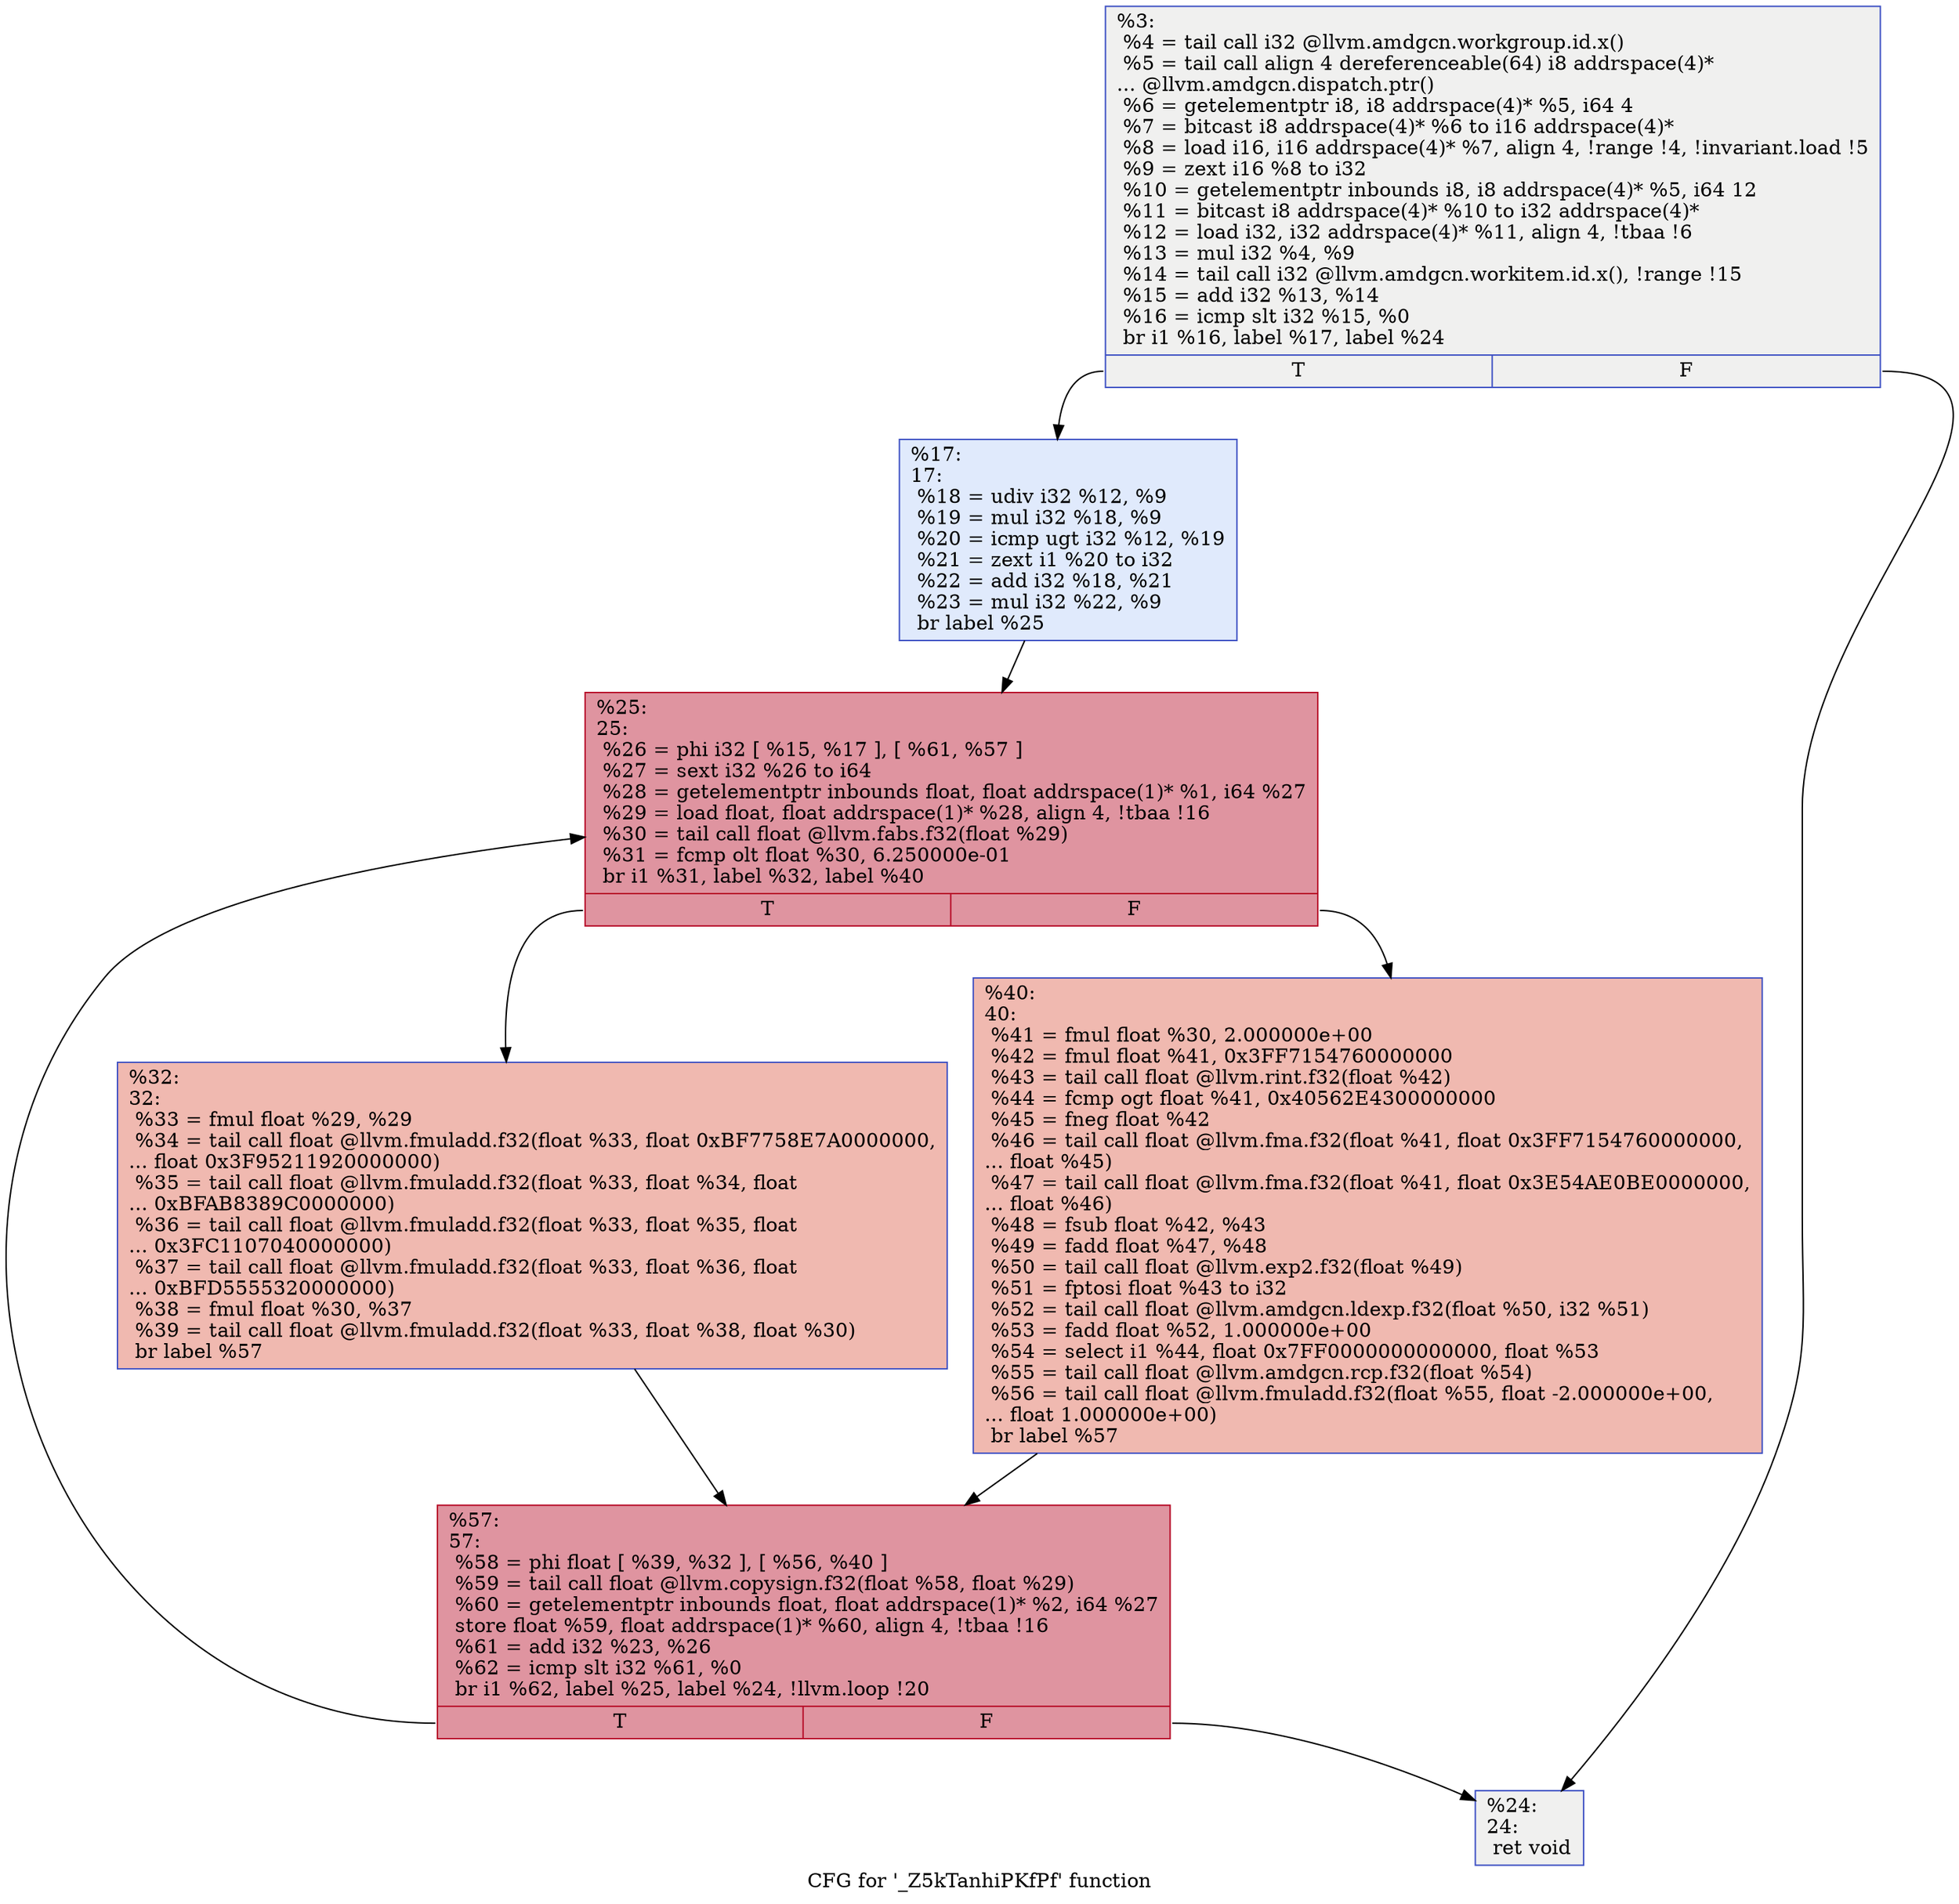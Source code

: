digraph "CFG for '_Z5kTanhiPKfPf' function" {
	label="CFG for '_Z5kTanhiPKfPf' function";

	Node0x5574f80 [shape=record,color="#3d50c3ff", style=filled, fillcolor="#dedcdb70",label="{%3:\l  %4 = tail call i32 @llvm.amdgcn.workgroup.id.x()\l  %5 = tail call align 4 dereferenceable(64) i8 addrspace(4)*\l... @llvm.amdgcn.dispatch.ptr()\l  %6 = getelementptr i8, i8 addrspace(4)* %5, i64 4\l  %7 = bitcast i8 addrspace(4)* %6 to i16 addrspace(4)*\l  %8 = load i16, i16 addrspace(4)* %7, align 4, !range !4, !invariant.load !5\l  %9 = zext i16 %8 to i32\l  %10 = getelementptr inbounds i8, i8 addrspace(4)* %5, i64 12\l  %11 = bitcast i8 addrspace(4)* %10 to i32 addrspace(4)*\l  %12 = load i32, i32 addrspace(4)* %11, align 4, !tbaa !6\l  %13 = mul i32 %4, %9\l  %14 = tail call i32 @llvm.amdgcn.workitem.id.x(), !range !15\l  %15 = add i32 %13, %14\l  %16 = icmp slt i32 %15, %0\l  br i1 %16, label %17, label %24\l|{<s0>T|<s1>F}}"];
	Node0x5574f80:s0 -> Node0x55768e0;
	Node0x5574f80:s1 -> Node0x5577290;
	Node0x55768e0 [shape=record,color="#3d50c3ff", style=filled, fillcolor="#b9d0f970",label="{%17:\l17:                                               \l  %18 = udiv i32 %12, %9\l  %19 = mul i32 %18, %9\l  %20 = icmp ugt i32 %12, %19\l  %21 = zext i1 %20 to i32\l  %22 = add i32 %18, %21\l  %23 = mul i32 %22, %9\l  br label %25\l}"];
	Node0x55768e0 -> Node0x5577710;
	Node0x5577290 [shape=record,color="#3d50c3ff", style=filled, fillcolor="#dedcdb70",label="{%24:\l24:                                               \l  ret void\l}"];
	Node0x5577710 [shape=record,color="#b70d28ff", style=filled, fillcolor="#b70d2870",label="{%25:\l25:                                               \l  %26 = phi i32 [ %15, %17 ], [ %61, %57 ]\l  %27 = sext i32 %26 to i64\l  %28 = getelementptr inbounds float, float addrspace(1)* %1, i64 %27\l  %29 = load float, float addrspace(1)* %28, align 4, !tbaa !16\l  %30 = tail call float @llvm.fabs.f32(float %29)\l  %31 = fcmp olt float %30, 6.250000e-01\l  br i1 %31, label %32, label %40\l|{<s0>T|<s1>F}}"];
	Node0x5577710:s0 -> Node0x55788b0;
	Node0x5577710:s1 -> Node0x5578940;
	Node0x55788b0 [shape=record,color="#3d50c3ff", style=filled, fillcolor="#de614d70",label="{%32:\l32:                                               \l  %33 = fmul float %29, %29\l  %34 = tail call float @llvm.fmuladd.f32(float %33, float 0xBF7758E7A0000000,\l... float 0x3F95211920000000)\l  %35 = tail call float @llvm.fmuladd.f32(float %33, float %34, float\l... 0xBFAB8389C0000000)\l  %36 = tail call float @llvm.fmuladd.f32(float %33, float %35, float\l... 0x3FC1107040000000)\l  %37 = tail call float @llvm.fmuladd.f32(float %33, float %36, float\l... 0xBFD5555320000000)\l  %38 = fmul float %30, %37\l  %39 = tail call float @llvm.fmuladd.f32(float %33, float %38, float %30)\l  br label %57\l}"];
	Node0x55788b0 -> Node0x5577820;
	Node0x5578940 [shape=record,color="#3d50c3ff", style=filled, fillcolor="#de614d70",label="{%40:\l40:                                               \l  %41 = fmul float %30, 2.000000e+00\l  %42 = fmul float %41, 0x3FF7154760000000\l  %43 = tail call float @llvm.rint.f32(float %42)\l  %44 = fcmp ogt float %41, 0x40562E4300000000\l  %45 = fneg float %42\l  %46 = tail call float @llvm.fma.f32(float %41, float 0x3FF7154760000000,\l... float %45)\l  %47 = tail call float @llvm.fma.f32(float %41, float 0x3E54AE0BE0000000,\l... float %46)\l  %48 = fsub float %42, %43\l  %49 = fadd float %47, %48\l  %50 = tail call float @llvm.exp2.f32(float %49)\l  %51 = fptosi float %43 to i32\l  %52 = tail call float @llvm.amdgcn.ldexp.f32(float %50, i32 %51)\l  %53 = fadd float %52, 1.000000e+00\l  %54 = select i1 %44, float 0x7FF0000000000000, float %53\l  %55 = tail call float @llvm.amdgcn.rcp.f32(float %54)\l  %56 = tail call float @llvm.fmuladd.f32(float %55, float -2.000000e+00,\l... float 1.000000e+00)\l  br label %57\l}"];
	Node0x5578940 -> Node0x5577820;
	Node0x5577820 [shape=record,color="#b70d28ff", style=filled, fillcolor="#b70d2870",label="{%57:\l57:                                               \l  %58 = phi float [ %39, %32 ], [ %56, %40 ]\l  %59 = tail call float @llvm.copysign.f32(float %58, float %29)\l  %60 = getelementptr inbounds float, float addrspace(1)* %2, i64 %27\l  store float %59, float addrspace(1)* %60, align 4, !tbaa !16\l  %61 = add i32 %23, %26\l  %62 = icmp slt i32 %61, %0\l  br i1 %62, label %25, label %24, !llvm.loop !20\l|{<s0>T|<s1>F}}"];
	Node0x5577820:s0 -> Node0x5577710;
	Node0x5577820:s1 -> Node0x5577290;
}
